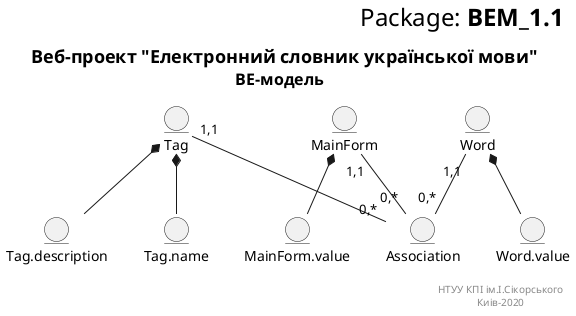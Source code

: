 @startuml
right header
	<font size=24 color=black>Package: <b>BEM_1.1
end header
 
title
	<font size=18 color=black> Веб-проект "Електронний словник української мови"
	<font size=16 color=black>BE-модель 
end title

entity MainForm
entity MainForm.value


entity Word 
entity Word.value


entity Tag
entity Tag.name
entity Tag.description


entity Association 

MainForm.value -u-* MainForm

Word.value -u-* Word

Tag.name -u-* Tag
Tag.description -u-* Tag

Association "0,*" -u- "1,1" Word
Association "0,*" -u- "1,1" MainForm
Association "0,*" -u- "1,1" Tag



 
right footer
 
 НТУУ КПІ ім.І.Сікорського
 Киів-2020 
 end footer
@enduml